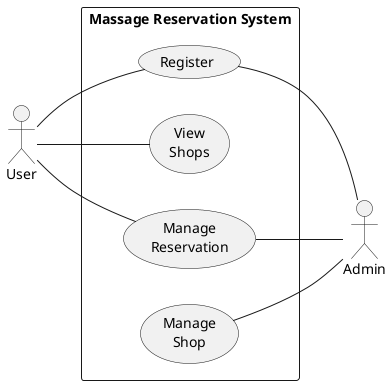 @startuml Massage Reservation System Use Case Diagram
left to right direction
actor "User" as user
rectangle "Massage Reservation System" as VacQSystem {    
    usecase "Register" as register
    usecase "View\nShops" as viewShops
    usecase "Manage\nReservation" as manageReser
    usecase "Manage\nShop" as manageShop
}

user -- register
user -- viewShops
user -- manageReser

actor "Admin" as admin
register -- admin
manageShop -- admin
manageReser -- admin

@enduml